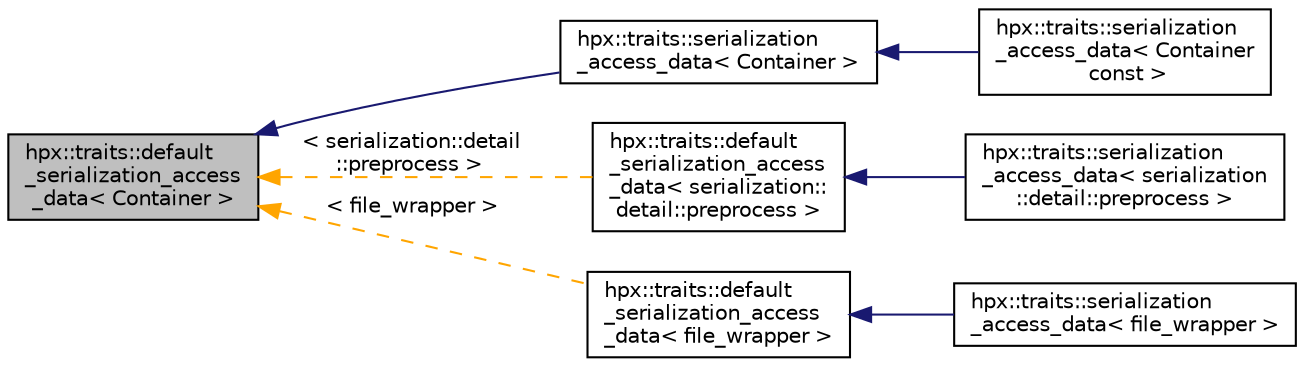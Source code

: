 digraph "hpx::traits::default_serialization_access_data&lt; Container &gt;"
{
  edge [fontname="Helvetica",fontsize="10",labelfontname="Helvetica",labelfontsize="10"];
  node [fontname="Helvetica",fontsize="10",shape=record];
  rankdir="LR";
  Node0 [label="hpx::traits::default\l_serialization_access\l_data\< Container \>",height=0.2,width=0.4,color="black", fillcolor="grey75", style="filled", fontcolor="black"];
  Node0 -> Node1 [dir="back",color="midnightblue",fontsize="10",style="solid",fontname="Helvetica"];
  Node1 [label="hpx::traits::serialization\l_access_data\< Container \>",height=0.2,width=0.4,color="black", fillcolor="white", style="filled",URL="$d7/d0f/structhpx_1_1traits_1_1serialization__access__data.html"];
  Node1 -> Node2 [dir="back",color="midnightblue",fontsize="10",style="solid",fontname="Helvetica"];
  Node2 [label="hpx::traits::serialization\l_access_data\< Container\l const \>",height=0.2,width=0.4,color="black", fillcolor="white", style="filled",URL="$d4/d6b/structhpx_1_1traits_1_1serialization__access__data_3_01_container_01const_01_4.html"];
  Node0 -> Node3 [dir="back",color="orange",fontsize="10",style="dashed",label=" \< serialization::detail\l::preprocess \>" ,fontname="Helvetica"];
  Node3 [label="hpx::traits::default\l_serialization_access\l_data\< serialization::\ldetail::preprocess \>",height=0.2,width=0.4,color="black", fillcolor="white", style="filled",URL="$d5/d24/structhpx_1_1traits_1_1default__serialization__access__data.html"];
  Node3 -> Node4 [dir="back",color="midnightblue",fontsize="10",style="solid",fontname="Helvetica"];
  Node4 [label="hpx::traits::serialization\l_access_data\< serialization\l::detail::preprocess \>",height=0.2,width=0.4,color="black", fillcolor="white", style="filled",URL="$d5/de0/structhpx_1_1traits_1_1serialization__access__data_3_01serialization_1_1detail_1_1preprocess_01_4.html"];
  Node0 -> Node5 [dir="back",color="orange",fontsize="10",style="dashed",label=" \< file_wrapper \>" ,fontname="Helvetica"];
  Node5 [label="hpx::traits::default\l_serialization_access\l_data\< file_wrapper \>",height=0.2,width=0.4,color="black", fillcolor="white", style="filled",URL="$d5/d24/structhpx_1_1traits_1_1default__serialization__access__data.html"];
  Node5 -> Node6 [dir="back",color="midnightblue",fontsize="10",style="solid",fontname="Helvetica"];
  Node6 [label="hpx::traits::serialization\l_access_data\< file_wrapper \>",height=0.2,width=0.4,color="black", fillcolor="white", style="filled",URL="$db/da0/structhpx_1_1traits_1_1serialization__access__data_3_01file__wrapper_01_4.html"];
}
